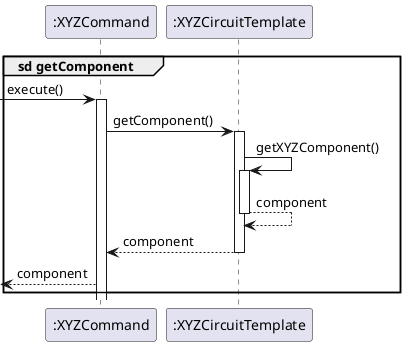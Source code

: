 @startuml

group sd getComponent
participant ":XYZCommand" as Comd
participant ":XYZCircuitTemplate" as Temp


[-> Comd : execute()
activate Comd

Comd -> Temp : getComponent()
activate Temp

Temp -> Temp : getXYZComponent()
activate Temp

Temp --> Temp : component
deactivate Temp

Temp --> Comd : component
deactivate Temp

[<-- Comd : component


end


@enduml